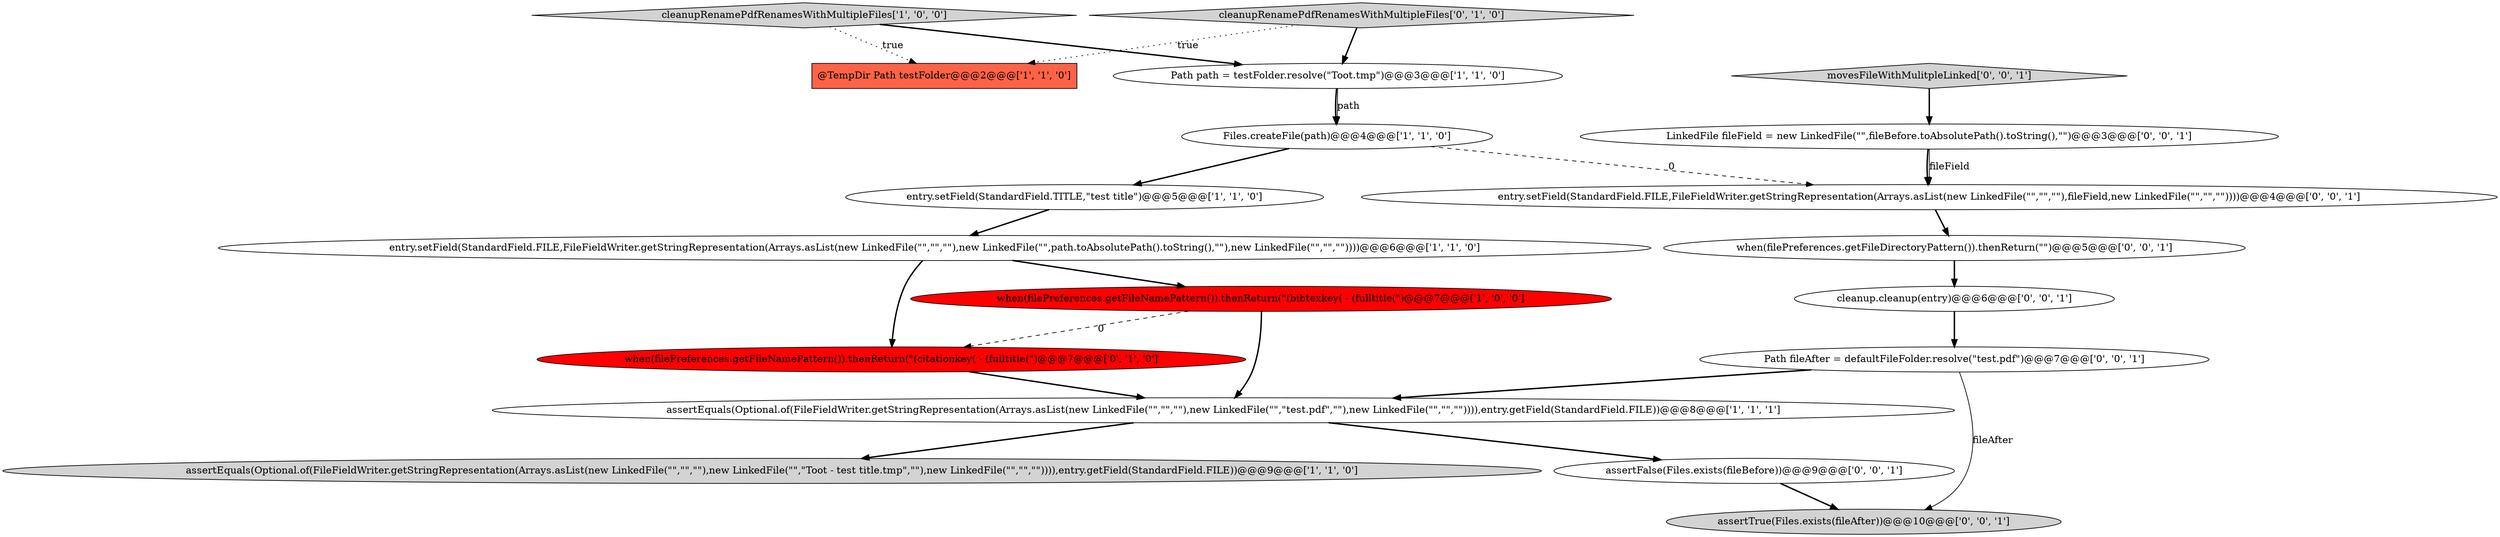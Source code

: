 digraph {
9 [style = filled, label = "when(filePreferences.getFileNamePattern()).thenReturn(\"(citationkey( - (fulltitle(\")@@@7@@@['0', '1', '0']", fillcolor = red, shape = ellipse image = "AAA1AAABBB2BBB"];
12 [style = filled, label = "assertTrue(Files.exists(fileAfter))@@@10@@@['0', '0', '1']", fillcolor = lightgray, shape = ellipse image = "AAA0AAABBB3BBB"];
8 [style = filled, label = "assertEquals(Optional.of(FileFieldWriter.getStringRepresentation(Arrays.asList(new LinkedFile(\"\",\"\",\"\"),new LinkedFile(\"\",\"test.pdf\",\"\"),new LinkedFile(\"\",\"\",\"\")))),entry.getField(StandardField.FILE))@@@8@@@['1', '1', '1']", fillcolor = white, shape = ellipse image = "AAA0AAABBB1BBB"];
11 [style = filled, label = "assertFalse(Files.exists(fileBefore))@@@9@@@['0', '0', '1']", fillcolor = white, shape = ellipse image = "AAA0AAABBB3BBB"];
13 [style = filled, label = "movesFileWithMulitpleLinked['0', '0', '1']", fillcolor = lightgray, shape = diamond image = "AAA0AAABBB3BBB"];
14 [style = filled, label = "when(filePreferences.getFileDirectoryPattern()).thenReturn(\"\")@@@5@@@['0', '0', '1']", fillcolor = white, shape = ellipse image = "AAA0AAABBB3BBB"];
17 [style = filled, label = "entry.setField(StandardField.FILE,FileFieldWriter.getStringRepresentation(Arrays.asList(new LinkedFile(\"\",\"\",\"\"),fileField,new LinkedFile(\"\",\"\",\"\"))))@@@4@@@['0', '0', '1']", fillcolor = white, shape = ellipse image = "AAA0AAABBB3BBB"];
0 [style = filled, label = "Path path = testFolder.resolve(\"Toot.tmp\")@@@3@@@['1', '1', '0']", fillcolor = white, shape = ellipse image = "AAA0AAABBB1BBB"];
4 [style = filled, label = "entry.setField(StandardField.FILE,FileFieldWriter.getStringRepresentation(Arrays.asList(new LinkedFile(\"\",\"\",\"\"),new LinkedFile(\"\",path.toAbsolutePath().toString(),\"\"),new LinkedFile(\"\",\"\",\"\"))))@@@6@@@['1', '1', '0']", fillcolor = white, shape = ellipse image = "AAA0AAABBB1BBB"];
1 [style = filled, label = "assertEquals(Optional.of(FileFieldWriter.getStringRepresentation(Arrays.asList(new LinkedFile(\"\",\"\",\"\"),new LinkedFile(\"\",\"Toot - test title.tmp\",\"\"),new LinkedFile(\"\",\"\",\"\")))),entry.getField(StandardField.FILE))@@@9@@@['1', '1', '0']", fillcolor = lightgray, shape = ellipse image = "AAA0AAABBB1BBB"];
5 [style = filled, label = "Files.createFile(path)@@@4@@@['1', '1', '0']", fillcolor = white, shape = ellipse image = "AAA0AAABBB1BBB"];
3 [style = filled, label = "cleanupRenamePdfRenamesWithMultipleFiles['1', '0', '0']", fillcolor = lightgray, shape = diamond image = "AAA0AAABBB1BBB"];
10 [style = filled, label = "cleanupRenamePdfRenamesWithMultipleFiles['0', '1', '0']", fillcolor = lightgray, shape = diamond image = "AAA0AAABBB2BBB"];
15 [style = filled, label = "Path fileAfter = defaultFileFolder.resolve(\"test.pdf\")@@@7@@@['0', '0', '1']", fillcolor = white, shape = ellipse image = "AAA0AAABBB3BBB"];
16 [style = filled, label = "cleanup.cleanup(entry)@@@6@@@['0', '0', '1']", fillcolor = white, shape = ellipse image = "AAA0AAABBB3BBB"];
7 [style = filled, label = "when(filePreferences.getFileNamePattern()).thenReturn(\"(bibtexkey( - (fulltitle(\")@@@7@@@['1', '0', '0']", fillcolor = red, shape = ellipse image = "AAA1AAABBB1BBB"];
6 [style = filled, label = "entry.setField(StandardField.TITLE,\"test title\")@@@5@@@['1', '1', '0']", fillcolor = white, shape = ellipse image = "AAA0AAABBB1BBB"];
18 [style = filled, label = "LinkedFile fileField = new LinkedFile(\"\",fileBefore.toAbsolutePath().toString(),\"\")@@@3@@@['0', '0', '1']", fillcolor = white, shape = ellipse image = "AAA0AAABBB3BBB"];
2 [style = filled, label = "@TempDir Path testFolder@@@2@@@['1', '1', '0']", fillcolor = tomato, shape = box image = "AAA0AAABBB1BBB"];
14->16 [style = bold, label=""];
4->9 [style = bold, label=""];
16->15 [style = bold, label=""];
18->17 [style = bold, label=""];
11->12 [style = bold, label=""];
7->8 [style = bold, label=""];
9->8 [style = bold, label=""];
4->7 [style = bold, label=""];
0->5 [style = solid, label="path"];
3->0 [style = bold, label=""];
15->12 [style = solid, label="fileAfter"];
18->17 [style = solid, label="fileField"];
8->1 [style = bold, label=""];
6->4 [style = bold, label=""];
5->17 [style = dashed, label="0"];
5->6 [style = bold, label=""];
10->2 [style = dotted, label="true"];
17->14 [style = bold, label=""];
7->9 [style = dashed, label="0"];
10->0 [style = bold, label=""];
8->11 [style = bold, label=""];
15->8 [style = bold, label=""];
13->18 [style = bold, label=""];
3->2 [style = dotted, label="true"];
0->5 [style = bold, label=""];
}
